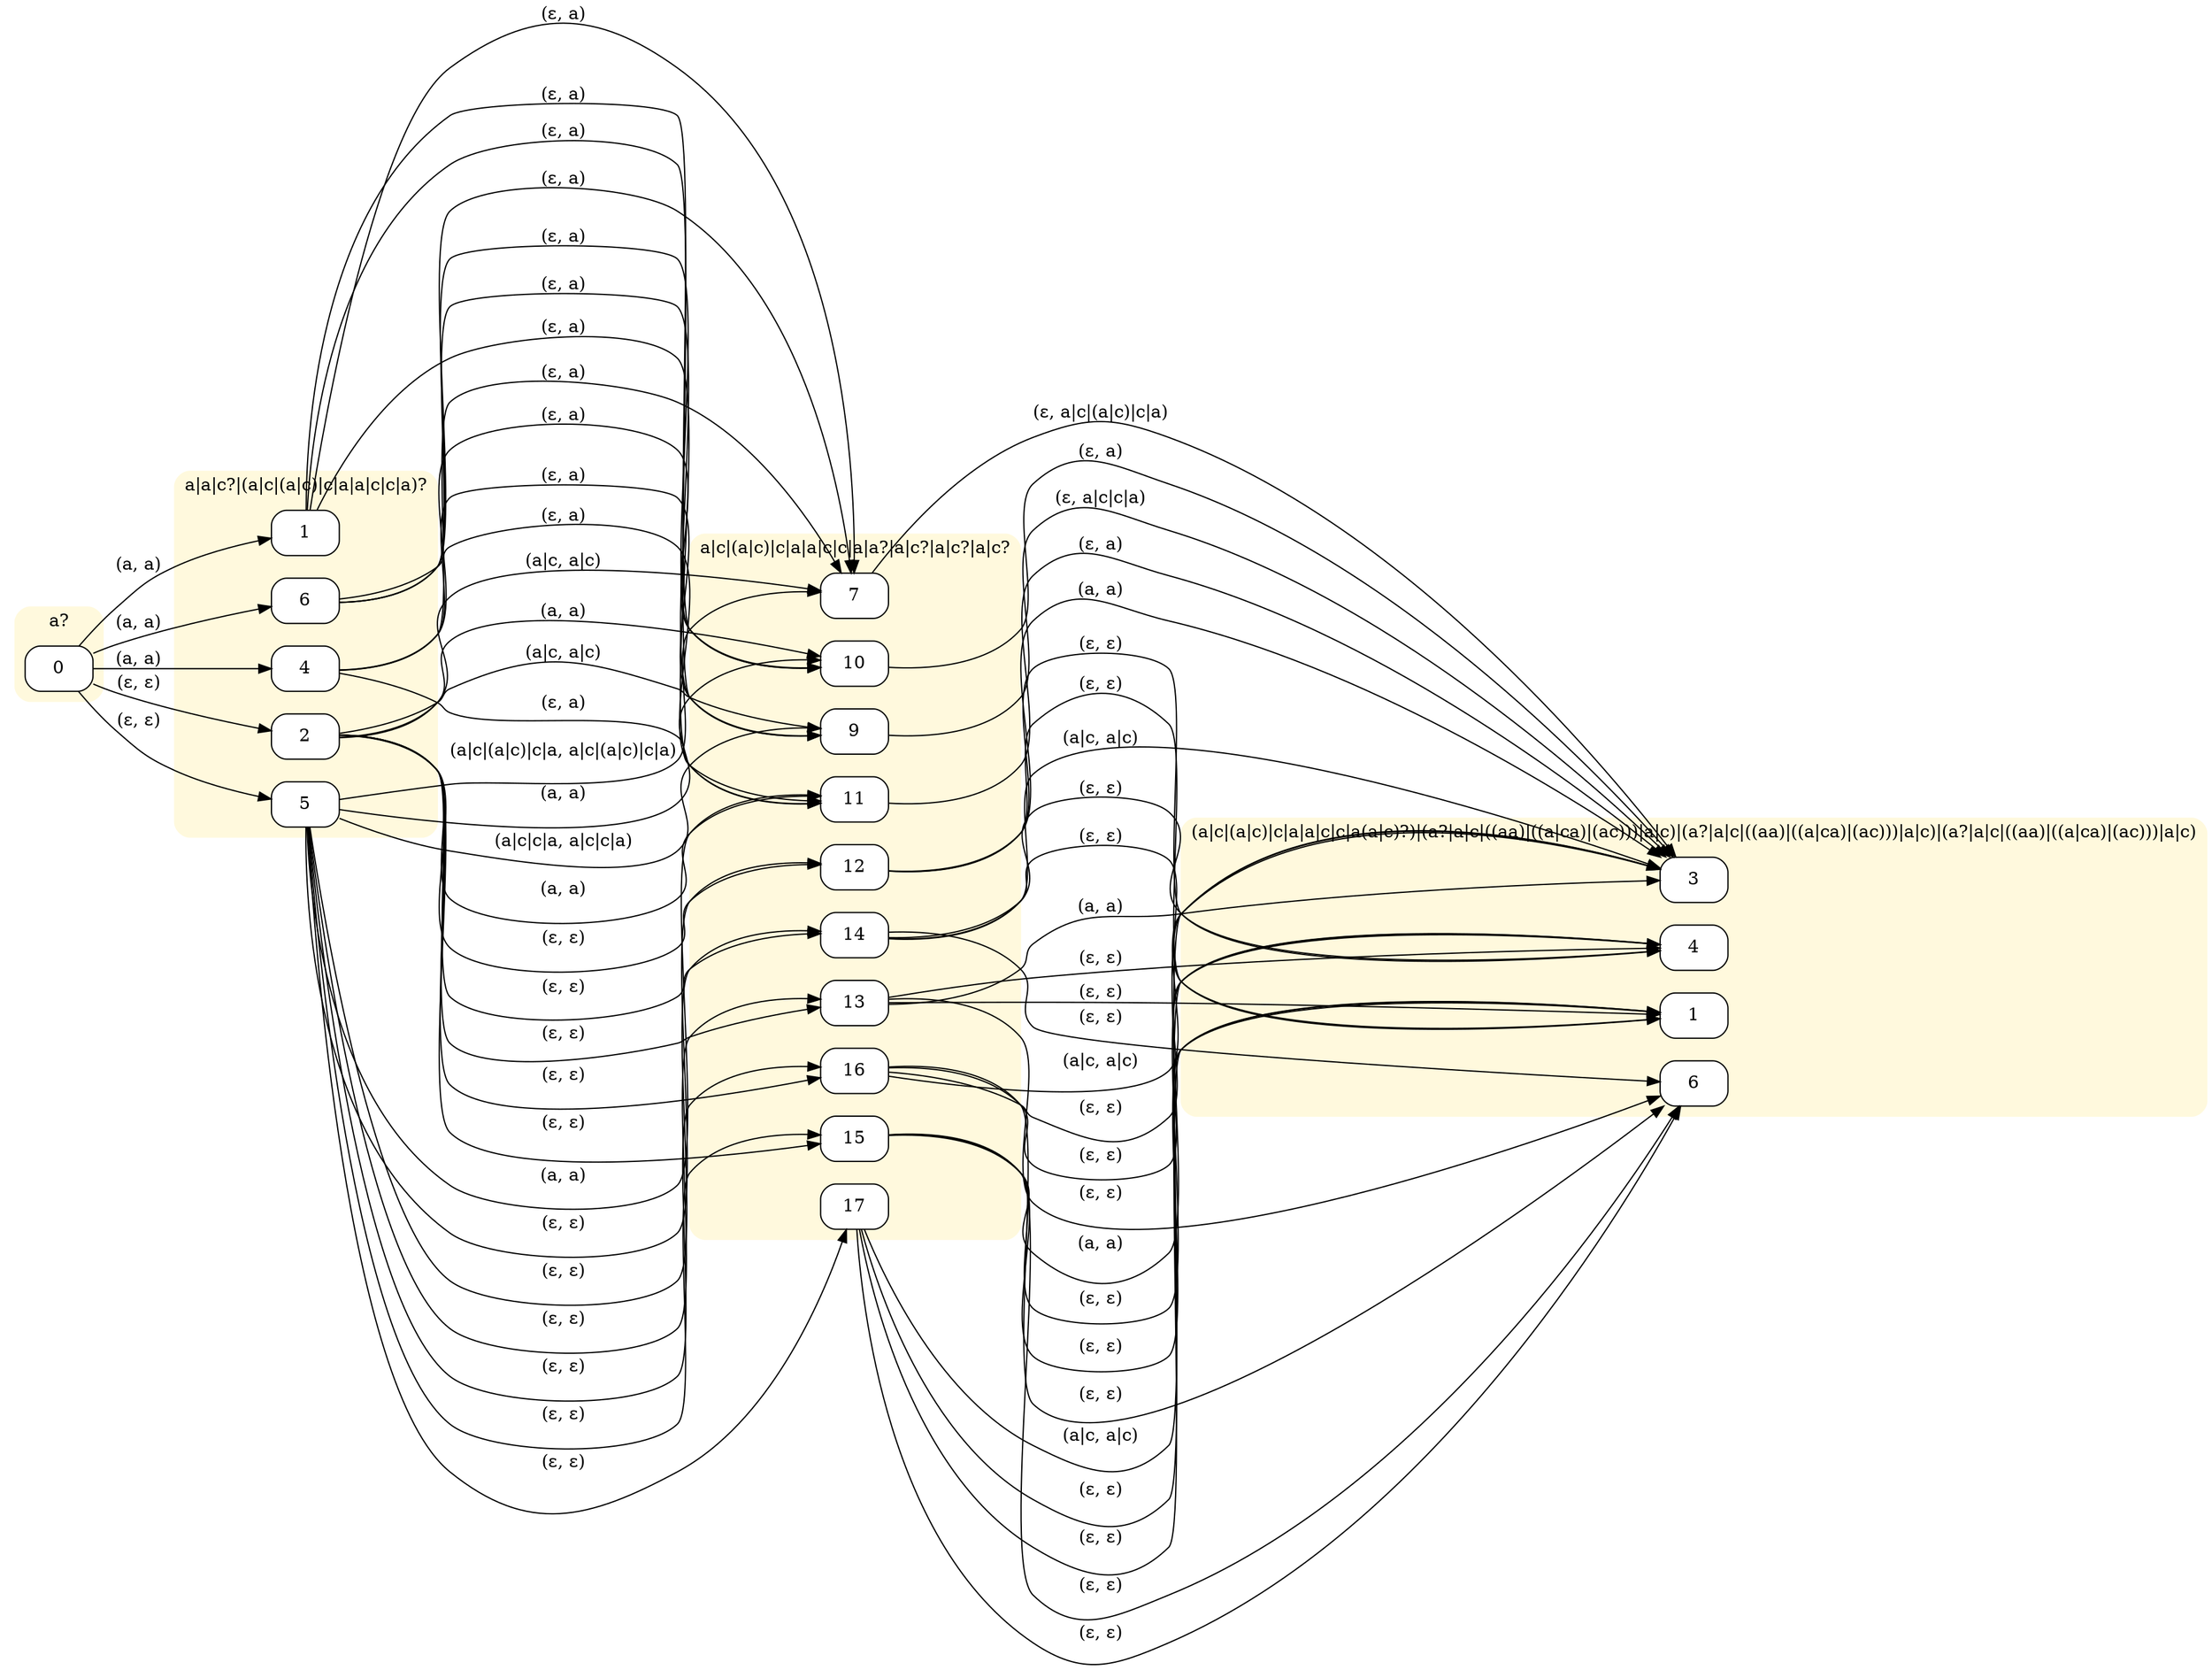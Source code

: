 digraph "MONinput/i" {
rankdir=LR
node [style=filled fillcolor=white]
subgraph cluster0 {
style="rounded,filled" color="#FFF9DD" node [style="rounded,filled" shape=box fillcolor="#FFFFFF"]
label="a?"
M0S0 [label=0];
}
subgraph cluster1 {
style="rounded,filled" color="#FFF9DD" node [style="rounded,filled" shape=box fillcolor="#FFFFFF"]
label="a|a|c?|(a|c|(a|c)|c|a|a|c|c|a)?"
M1S1 [label=1];
M1S2 [label=2];
M1S4 [label=4];
M1S5 [label=5];
M1S6 [label=6];
}
subgraph cluster2 {
style="rounded,filled" color="#FFF9DD" node [style="rounded,filled" shape=box fillcolor="#FFFFFF"]
label="a|c|(a|c)|c|a|a|c|c|a|a?|a|c?|a|c?|a|c?"
M2S7 [label=7];
M2S9 [label=9];
M2S10 [label=10];
M2S11 [label=11];
M2S12 [label=12];
M2S13 [label=13];
M2S14 [label=14];
M2S15 [label=15];
M2S16 [label=16];
M2S17 [label=17];
}
subgraph cluster3 {
style="rounded,filled" color="#FFF9DD" node [style="rounded,filled" shape=box fillcolor="#FFFFFF"]
label="(a|c|(a|c)|c|a|a|c|c|a(a|c)?)|(a?|a|c|((aa)|((a|ca)|(ac)))|a|c)|(a?|a|c|((aa)|((a|ca)|(ac)))|a|c)|(a?|a|c|((aa)|((a|ca)|(ac)))|a|c)"
M3S3 [label=3];
M3S4 [label=4];
M3S1 [label=1];
M3S6 [label=6];
}
M0S0 -> M1S1 [label="(a, a)"]
M0S0 -> M1S2 [label="(ε, ε)"]
M0S0 -> M1S4 [label="(a, a)"]
M0S0 -> M1S5 [label="(ε, ε)"]
M0S0 -> M1S6 [label="(a, a)"]
M1S1 -> M2S7 [label="(ε, a)"]
M1S1 -> M2S9 [label="(ε, a)"]
M1S1 -> M2S10 [label="(ε, a)"]
M1S1 -> M2S11 [label="(ε, a)"]
M1S2 -> M2S7 [label="(a|c, a|c)"]
M1S2 -> M2S9 [label="(a|c, a|c)"]
M1S2 -> M2S10 [label="(a, a)"]
M1S2 -> M2S11 [label="(a, a)"]
M1S2 -> M2S12 [label="(ε, ε)"]
M1S2 -> M2S13 [label="(ε, ε)"]
M1S2 -> M2S14 [label="(ε, ε)"]
M1S2 -> M2S15 [label="(ε, ε)"]
M1S2 -> M2S16 [label="(ε, ε)"]
M1S4 -> M2S7 [label="(ε, a)"]
M1S4 -> M2S9 [label="(ε, a)"]
M1S4 -> M2S10 [label="(ε, a)"]
M1S4 -> M2S11 [label="(ε, a)"]
M1S5 -> M2S7 [label="(a|c|(a|c)|c|a, a|c|(a|c)|c|a)"]
M1S5 -> M2S9 [label="(a|c|c|a, a|c|c|a)"]
M1S5 -> M2S10 [label="(a, a)"]
M1S5 -> M2S11 [label="(a, a)"]
M1S5 -> M2S12 [label="(ε, ε)"]
M1S5 -> M2S13 [label="(ε, ε)"]
M1S5 -> M2S14 [label="(ε, ε)"]
M1S5 -> M2S15 [label="(ε, ε)"]
M1S5 -> M2S16 [label="(ε, ε)"]
M1S5 -> M2S17 [label="(ε, ε)"]
M1S6 -> M2S7 [label="(ε, a)"]
M1S6 -> M2S9 [label="(ε, a)"]
M1S6 -> M2S10 [label="(ε, a)"]
M1S6 -> M2S11 [label="(ε, a)"]
M2S7 -> M3S3 [label="(ε, a|c|(a|c)|c|a)"]
M2S9 -> M3S3 [label="(ε, a|c|c|a)"]
M2S10 -> M3S3 [label="(ε, a)"]
M2S11 -> M3S3 [label="(ε, a)"]
M2S12 -> M3S4 [label="(ε, ε)"]
M2S12 -> M3S1 [label="(ε, ε)"]
M2S12 -> M3S3 [label="(a, a)"]
M2S13 -> M3S4 [label="(ε, ε)"]
M2S13 -> M3S1 [label="(ε, ε)"]
M2S13 -> M3S6 [label="(ε, ε)"]
M2S13 -> M3S3 [label="(a, a)"]
M2S14 -> M3S4 [label="(ε, ε)"]
M2S14 -> M3S1 [label="(ε, ε)"]
M2S14 -> M3S6 [label="(ε, ε)"]
M2S14 -> M3S3 [label="(a|c, a|c)"]
M2S15 -> M3S4 [label="(ε, ε)"]
M2S15 -> M3S1 [label="(ε, ε)"]
M2S15 -> M3S6 [label="(ε, ε)"]
M2S15 -> M3S3 [label="(a, a)"]
M2S16 -> M3S4 [label="(ε, ε)"]
M2S16 -> M3S1 [label="(ε, ε)"]
M2S16 -> M3S6 [label="(ε, ε)"]
M2S16 -> M3S3 [label="(a|c, a|c)"]
M2S17 -> M3S4 [label="(ε, ε)"]
M2S17 -> M3S1 [label="(ε, ε)"]
M2S17 -> M3S6 [label="(ε, ε)"]
M2S17 -> M3S3 [label="(a|c, a|c)"]
}
